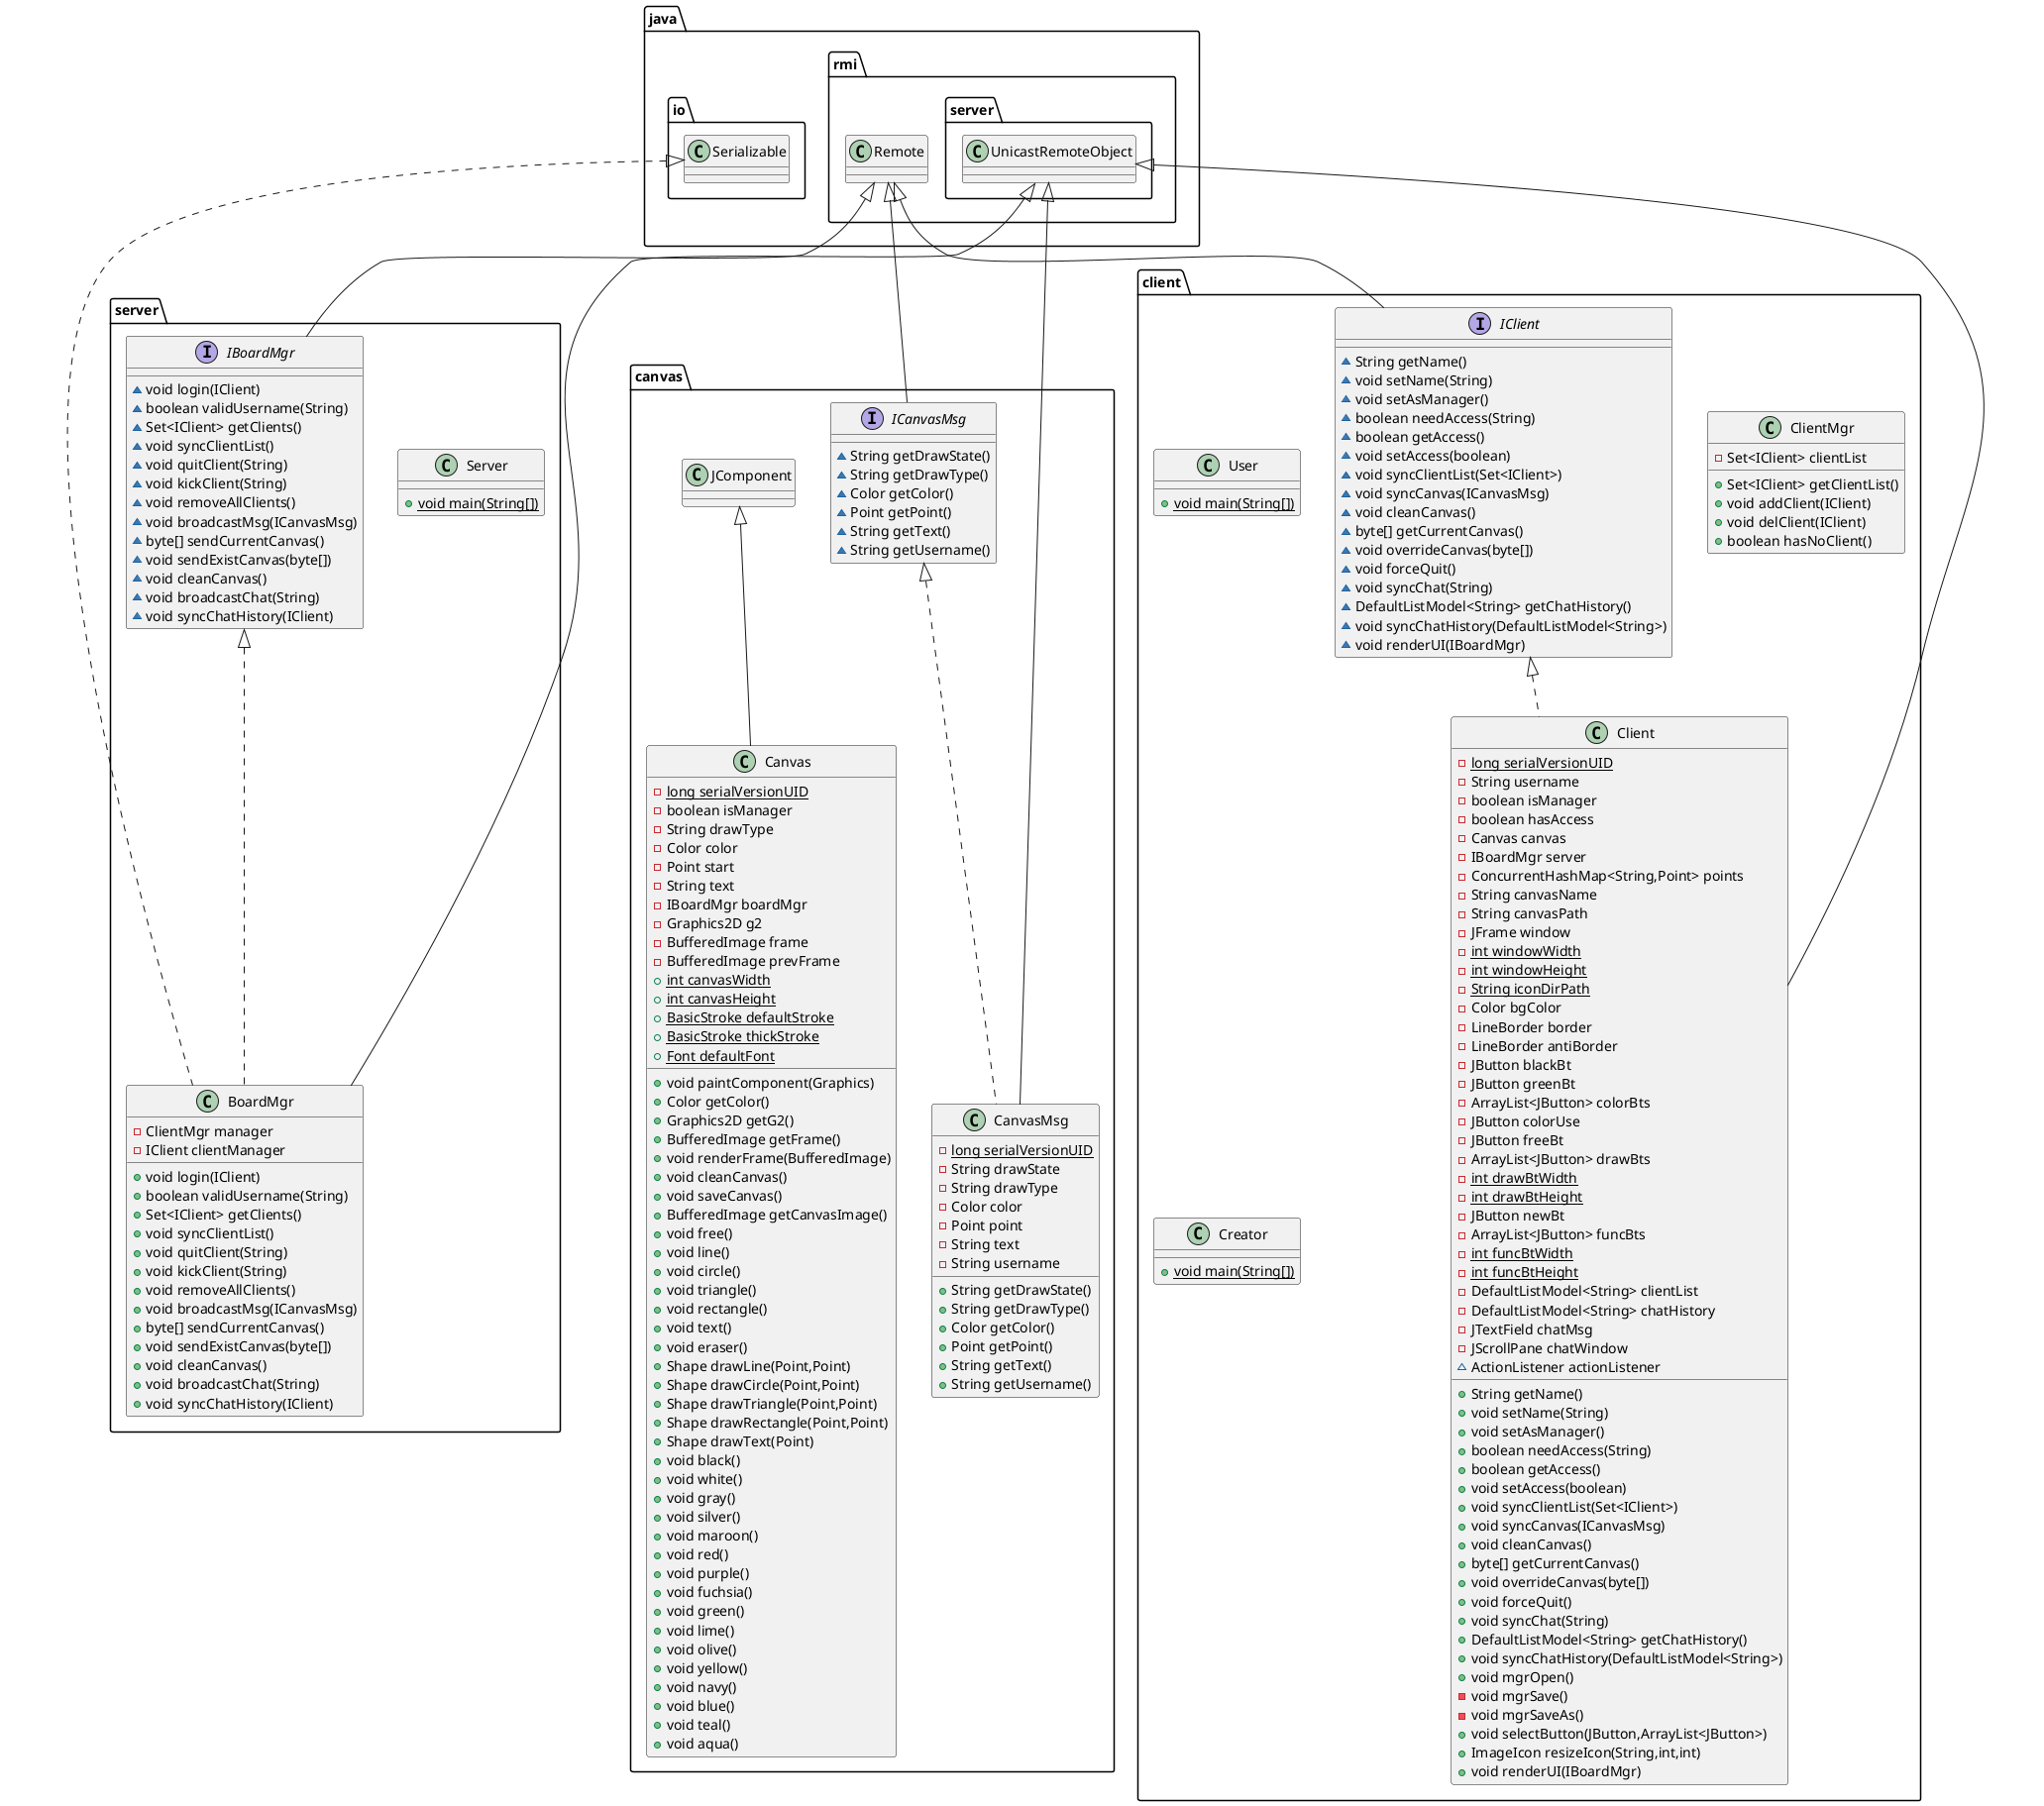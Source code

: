 @startuml
class server.BoardMgr {
- ClientMgr manager
- IClient clientManager
+ void login(IClient)
+ boolean validUsername(String)
+ Set<IClient> getClients()
+ void syncClientList()
+ void quitClient(String)
+ void kickClient(String)
+ void removeAllClients()
+ void broadcastMsg(ICanvasMsg)
+ byte[] sendCurrentCanvas()
+ void sendExistCanvas(byte[])
+ void cleanCanvas()
+ void broadcastChat(String)
+ void syncChatHistory(IClient)
}
interface canvas.ICanvasMsg {
~ String getDrawState()
~ String getDrawType()
~ Color getColor()
~ Point getPoint()
~ String getText()
~ String getUsername()
}
class canvas.CanvasMsg {
- {static} long serialVersionUID
- String drawState
- String drawType
- Color color
- Point point
- String text
- String username
+ String getDrawState()
+ String getDrawType()
+ Color getColor()
+ Point getPoint()
+ String getText()
+ String getUsername()
}
class client.User {
+ {static} void main(String[])
}
class client.Client {
- {static} long serialVersionUID
- String username
- boolean isManager
- boolean hasAccess
- Canvas canvas
- IBoardMgr server
- ConcurrentHashMap<String,Point> points
- String canvasName
- String canvasPath
- JFrame window
- {static} int windowWidth
- {static} int windowHeight
- {static} String iconDirPath
- Color bgColor
- LineBorder border
- LineBorder antiBorder
- JButton blackBt
- JButton greenBt
- ArrayList<JButton> colorBts
- JButton colorUse
- JButton freeBt
- ArrayList<JButton> drawBts
- {static} int drawBtWidth
- {static} int drawBtHeight
- JButton newBt
- ArrayList<JButton> funcBts
- {static} int funcBtWidth
- {static} int funcBtHeight
- DefaultListModel<String> clientList
- DefaultListModel<String> chatHistory
- JTextField chatMsg
- JScrollPane chatWindow
~ ActionListener actionListener
+ String getName()
+ void setName(String)
+ void setAsManager()
+ boolean needAccess(String)
+ boolean getAccess()
+ void setAccess(boolean)
+ void syncClientList(Set<IClient>)
+ void syncCanvas(ICanvasMsg)
+ void cleanCanvas()
+ byte[] getCurrentCanvas()
+ void overrideCanvas(byte[])
+ void forceQuit()
+ void syncChat(String)
+ DefaultListModel<String> getChatHistory()
+ void syncChatHistory(DefaultListModel<String>)
+ void mgrOpen()
- void mgrSave()
- void mgrSaveAs()
+ void selectButton(JButton,ArrayList<JButton>)
+ ImageIcon resizeIcon(String,int,int)
+ void renderUI(IBoardMgr)
}
interface client.IClient {
~ String getName()
~ void setName(String)
~ void setAsManager()
~ boolean needAccess(String)
~ boolean getAccess()
~ void setAccess(boolean)
~ void syncClientList(Set<IClient>)
~ void syncCanvas(ICanvasMsg)
~ void cleanCanvas()
~ byte[] getCurrentCanvas()
~ void overrideCanvas(byte[])
~ void forceQuit()
~ void syncChat(String)
~ DefaultListModel<String> getChatHistory()
~ void syncChatHistory(DefaultListModel<String>)
~ void renderUI(IBoardMgr)
}
class server.Server {
+ {static} void main(String[])
}
interface server.IBoardMgr {
~ void login(IClient)
~ boolean validUsername(String)
~ Set<IClient> getClients()
~ void syncClientList()
~ void quitClient(String)
~ void kickClient(String)
~ void removeAllClients()
~ void broadcastMsg(ICanvasMsg)
~ byte[] sendCurrentCanvas()
~ void sendExistCanvas(byte[])
~ void cleanCanvas()
~ void broadcastChat(String)
~ void syncChatHistory(IClient)
}
class client.ClientMgr {
- Set<IClient> clientList
+ Set<IClient> getClientList()
+ void addClient(IClient)
+ void delClient(IClient)
+ boolean hasNoClient()
}
class canvas.Canvas {
- {static} long serialVersionUID
- boolean isManager
- String drawType
- Color color
- Point start
- String text
- IBoardMgr boardMgr
- Graphics2D g2
- BufferedImage frame
- BufferedImage prevFrame
+ {static} int canvasWidth
+ {static} int canvasHeight
+ {static} BasicStroke defaultStroke
+ {static} BasicStroke thickStroke
+ {static} Font defaultFont
+ void paintComponent(Graphics)
+ Color getColor()
+ Graphics2D getG2()
+ BufferedImage getFrame()
+ void renderFrame(BufferedImage)
+ void cleanCanvas()
+ void saveCanvas()
+ BufferedImage getCanvasImage()
+ void free()
+ void line()
+ void circle()
+ void triangle()
+ void rectangle()
+ void text()
+ void eraser()
+ Shape drawLine(Point,Point)
+ Shape drawCircle(Point,Point)
+ Shape drawTriangle(Point,Point)
+ Shape drawRectangle(Point,Point)
+ Shape drawText(Point)
+ void black()
+ void white()
+ void gray()
+ void silver()
+ void maroon()
+ void red()
+ void purple()
+ void fuchsia()
+ void green()
+ void lime()
+ void olive()
+ void yellow()
+ void navy()
+ void blue()
+ void teal()
+ void aqua()
}
class client.Creator {
+ {static} void main(String[])
}


server.IBoardMgr <|.. server.BoardMgr
java.io.Serializable <|.. server.BoardMgr
java.rmi.server.UnicastRemoteObject <|-- server.BoardMgr
java.rmi.Remote <|-- canvas.ICanvasMsg
canvas.ICanvasMsg <|.. canvas.CanvasMsg
java.rmi.server.UnicastRemoteObject <|-- canvas.CanvasMsg
client.IClient <|.. client.Client
java.rmi.server.UnicastRemoteObject <|-- client.Client
java.rmi.Remote <|-- client.IClient
java.rmi.Remote <|-- server.IBoardMgr
canvas.JComponent <|-- canvas.Canvas
@enduml